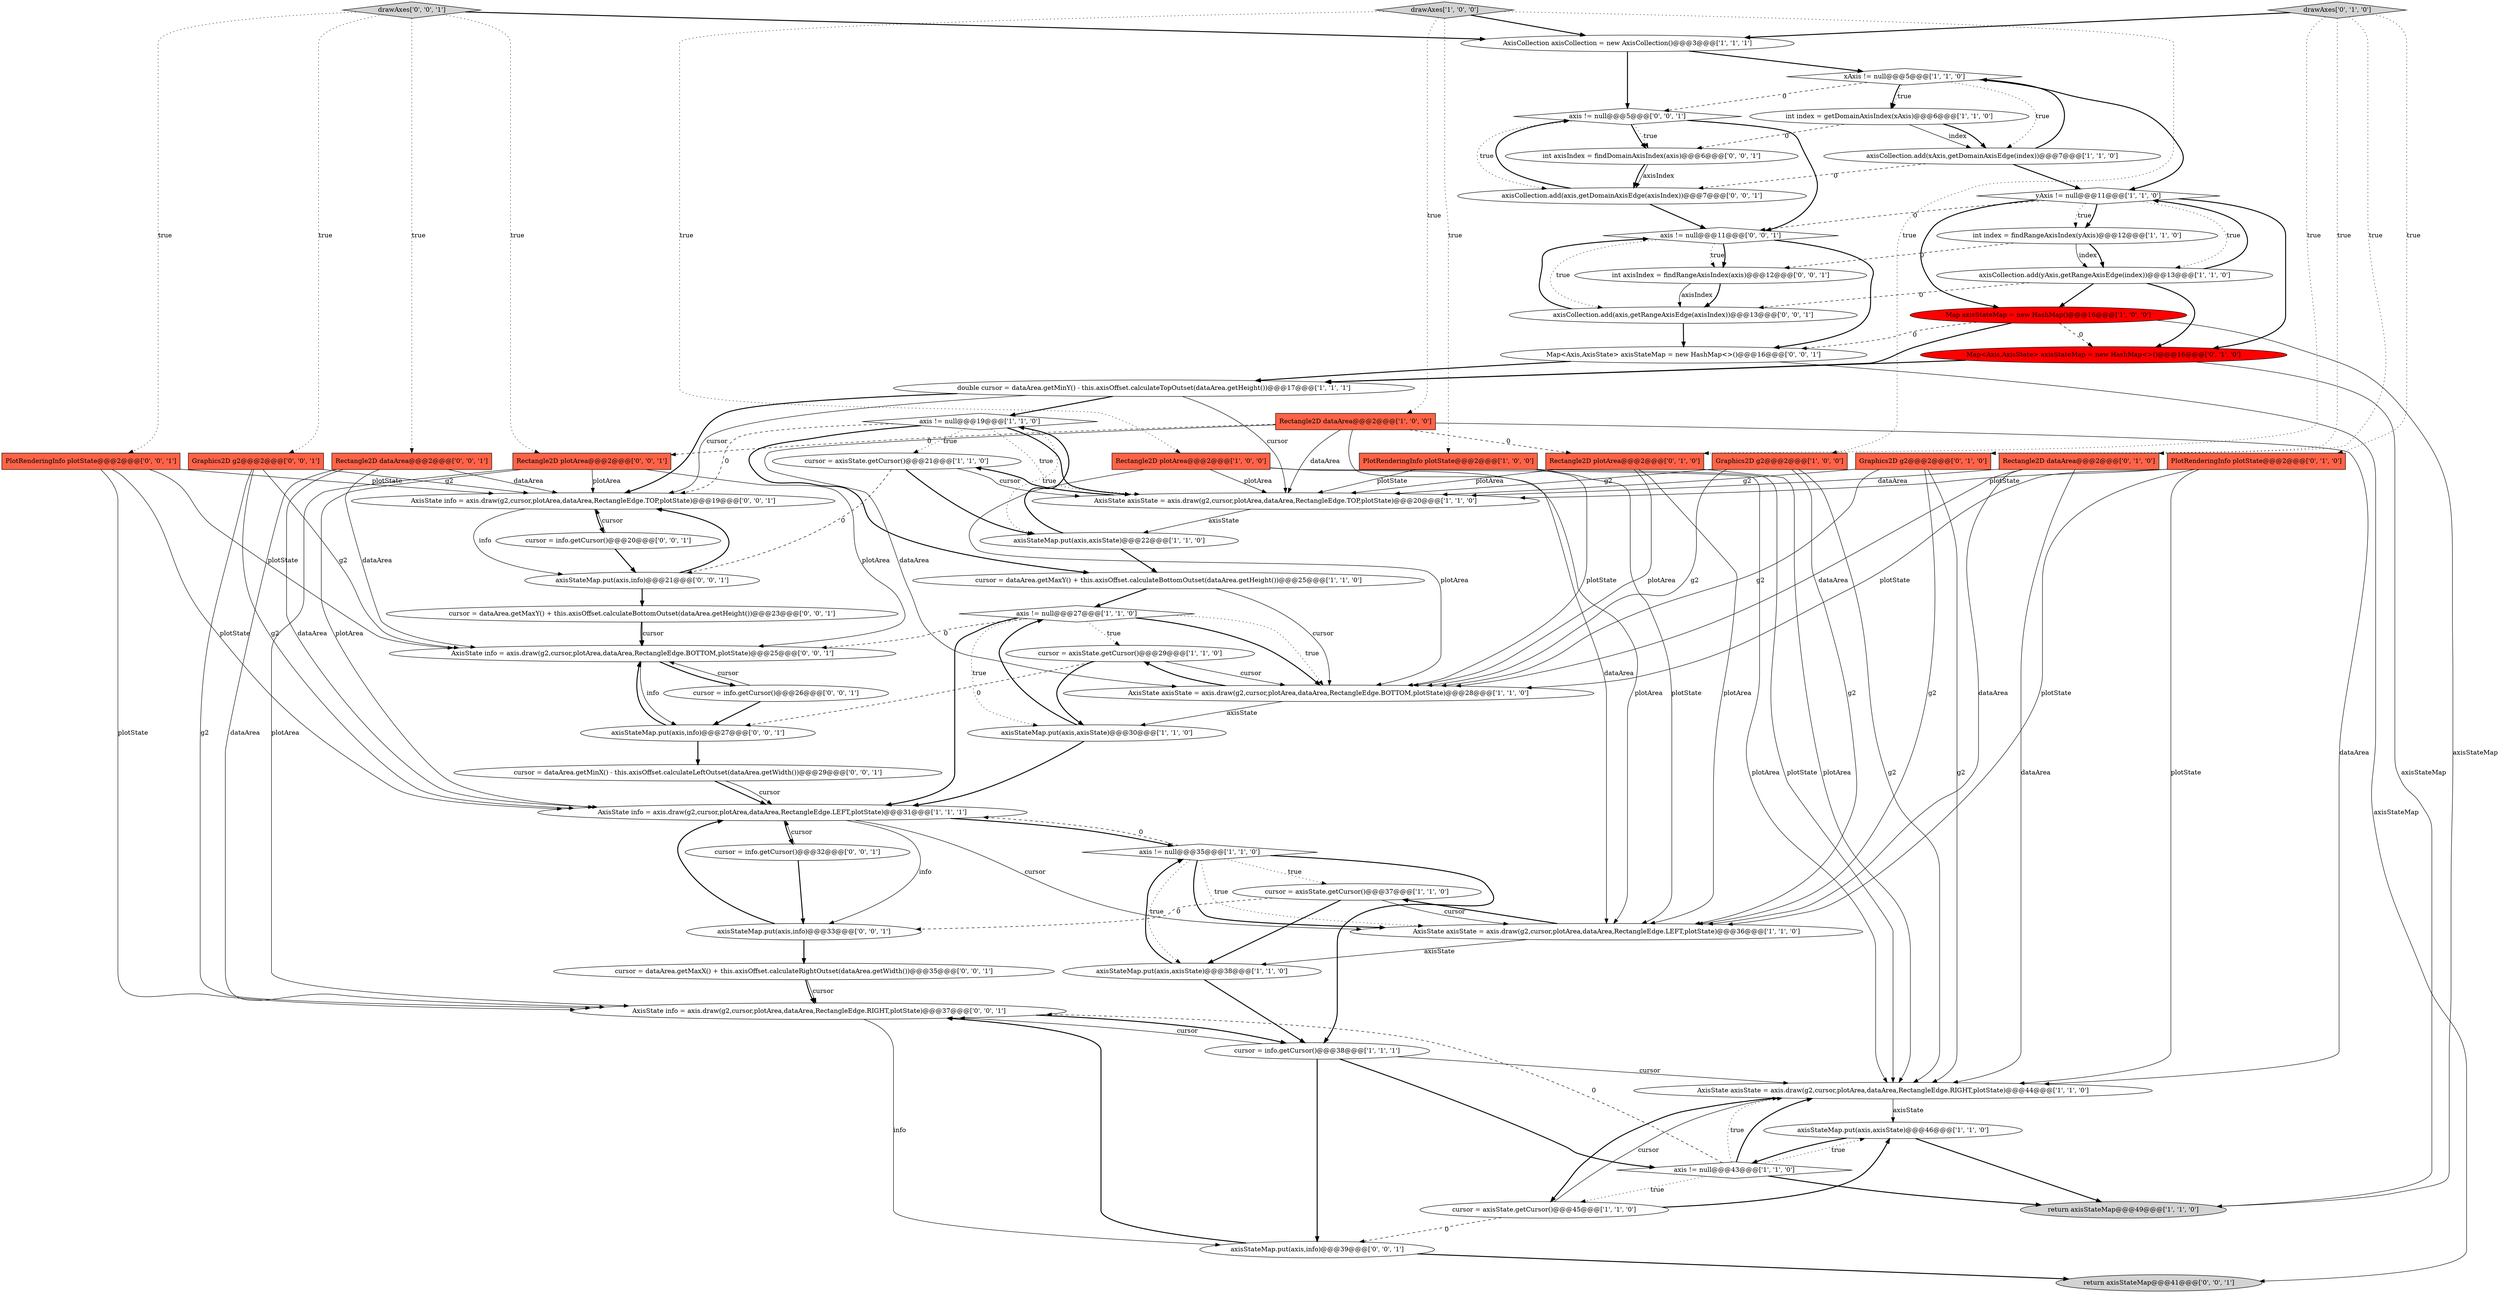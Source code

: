 digraph {
31 [style = filled, label = "AxisCollection axisCollection = new AxisCollection()@@@3@@@['1', '1', '1']", fillcolor = white, shape = ellipse image = "AAA0AAABBB1BBB"];
63 [style = filled, label = "cursor = dataArea.getMinX() - this.axisOffset.calculateLeftOutset(dataArea.getWidth())@@@29@@@['0', '0', '1']", fillcolor = white, shape = ellipse image = "AAA0AAABBB3BBB"];
4 [style = filled, label = "axisCollection.add(yAxis,getRangeAxisEdge(index))@@@13@@@['1', '1', '0']", fillcolor = white, shape = ellipse image = "AAA0AAABBB1BBB"];
13 [style = filled, label = "Rectangle2D plotArea@@@2@@@['1', '0', '0']", fillcolor = tomato, shape = box image = "AAA0AAABBB1BBB"];
51 [style = filled, label = "cursor = dataArea.getMaxY() + this.axisOffset.calculateBottomOutset(dataArea.getHeight())@@@23@@@['0', '0', '1']", fillcolor = white, shape = ellipse image = "AAA0AAABBB3BBB"];
7 [style = filled, label = "xAxis != null@@@5@@@['1', '1', '0']", fillcolor = white, shape = diamond image = "AAA0AAABBB1BBB"];
49 [style = filled, label = "cursor = dataArea.getMaxX() + this.axisOffset.calculateRightOutset(dataArea.getWidth())@@@35@@@['0', '0', '1']", fillcolor = white, shape = ellipse image = "AAA0AAABBB3BBB"];
37 [style = filled, label = "Graphics2D g2@@@2@@@['0', '1', '0']", fillcolor = tomato, shape = box image = "AAA0AAABBB2BBB"];
16 [style = filled, label = "cursor = axisState.getCursor()@@@21@@@['1', '1', '0']", fillcolor = white, shape = ellipse image = "AAA0AAABBB1BBB"];
45 [style = filled, label = "drawAxes['0', '0', '1']", fillcolor = lightgray, shape = diamond image = "AAA0AAABBB3BBB"];
44 [style = filled, label = "AxisState info = axis.draw(g2,cursor,plotArea,dataArea,RectangleEdge.BOTTOM,plotState)@@@25@@@['0', '0', '1']", fillcolor = white, shape = ellipse image = "AAA0AAABBB3BBB"];
42 [style = filled, label = "AxisState info = axis.draw(g2,cursor,plotArea,dataArea,RectangleEdge.TOP,plotState)@@@19@@@['0', '0', '1']", fillcolor = white, shape = ellipse image = "AAA0AAABBB3BBB"];
3 [style = filled, label = "axis != null@@@27@@@['1', '1', '0']", fillcolor = white, shape = diamond image = "AAA0AAABBB1BBB"];
54 [style = filled, label = "axisCollection.add(axis,getDomainAxisEdge(axisIndex))@@@7@@@['0', '0', '1']", fillcolor = white, shape = ellipse image = "AAA0AAABBB3BBB"];
47 [style = filled, label = "PlotRenderingInfo plotState@@@2@@@['0', '0', '1']", fillcolor = tomato, shape = box image = "AAA0AAABBB3BBB"];
17 [style = filled, label = "axisStateMap.put(axis,axisState)@@@30@@@['1', '1', '0']", fillcolor = white, shape = ellipse image = "AAA0AAABBB1BBB"];
41 [style = filled, label = "axisCollection.add(axis,getRangeAxisEdge(axisIndex))@@@13@@@['0', '0', '1']", fillcolor = white, shape = ellipse image = "AAA0AAABBB3BBB"];
43 [style = filled, label = "Graphics2D g2@@@2@@@['0', '0', '1']", fillcolor = tomato, shape = box image = "AAA0AAABBB3BBB"];
56 [style = filled, label = "AxisState info = axis.draw(g2,cursor,plotArea,dataArea,RectangleEdge.RIGHT,plotState)@@@37@@@['0', '0', '1']", fillcolor = white, shape = ellipse image = "AAA0AAABBB3BBB"];
60 [style = filled, label = "axisStateMap.put(axis,info)@@@21@@@['0', '0', '1']", fillcolor = white, shape = ellipse image = "AAA0AAABBB3BBB"];
25 [style = filled, label = "axisStateMap.put(axis,axisState)@@@46@@@['1', '1', '0']", fillcolor = white, shape = ellipse image = "AAA0AAABBB1BBB"];
20 [style = filled, label = "return axisStateMap@@@49@@@['1', '1', '0']", fillcolor = lightgray, shape = ellipse image = "AAA0AAABBB1BBB"];
46 [style = filled, label = "int axisIndex = findRangeAxisIndex(axis)@@@12@@@['0', '0', '1']", fillcolor = white, shape = ellipse image = "AAA0AAABBB3BBB"];
62 [style = filled, label = "axisStateMap.put(axis,info)@@@33@@@['0', '0', '1']", fillcolor = white, shape = ellipse image = "AAA0AAABBB3BBB"];
50 [style = filled, label = "Map<Axis,AxisState> axisStateMap = new HashMap<>()@@@16@@@['0', '0', '1']", fillcolor = white, shape = ellipse image = "AAA0AAABBB3BBB"];
1 [style = filled, label = "AxisState info = axis.draw(g2,cursor,plotArea,dataArea,RectangleEdge.LEFT,plotState)@@@31@@@['1', '1', '1']", fillcolor = white, shape = ellipse image = "AAA0AAABBB1BBB"];
33 [style = filled, label = "axis != null@@@35@@@['1', '1', '0']", fillcolor = white, shape = diamond image = "AAA0AAABBB1BBB"];
48 [style = filled, label = "axis != null@@@11@@@['0', '0', '1']", fillcolor = white, shape = diamond image = "AAA0AAABBB3BBB"];
53 [style = filled, label = "Rectangle2D dataArea@@@2@@@['0', '0', '1']", fillcolor = tomato, shape = box image = "AAA0AAABBB3BBB"];
26 [style = filled, label = "Rectangle2D dataArea@@@2@@@['1', '0', '0']", fillcolor = tomato, shape = box image = "AAA1AAABBB1BBB"];
34 [style = filled, label = "drawAxes['0', '1', '0']", fillcolor = lightgray, shape = diamond image = "AAA0AAABBB2BBB"];
8 [style = filled, label = "axis != null@@@19@@@['1', '1', '0']", fillcolor = white, shape = diamond image = "AAA0AAABBB1BBB"];
55 [style = filled, label = "int axisIndex = findDomainAxisIndex(axis)@@@6@@@['0', '0', '1']", fillcolor = white, shape = ellipse image = "AAA0AAABBB3BBB"];
12 [style = filled, label = "Graphics2D g2@@@2@@@['1', '0', '0']", fillcolor = tomato, shape = box image = "AAA0AAABBB1BBB"];
40 [style = filled, label = "axis != null@@@5@@@['0', '0', '1']", fillcolor = white, shape = diamond image = "AAA0AAABBB3BBB"];
39 [style = filled, label = "Rectangle2D plotArea@@@2@@@['0', '1', '0']", fillcolor = tomato, shape = box image = "AAA1AAABBB2BBB"];
15 [style = filled, label = "double cursor = dataArea.getMinY() - this.axisOffset.calculateTopOutset(dataArea.getHeight())@@@17@@@['1', '1', '1']", fillcolor = white, shape = ellipse image = "AAA0AAABBB1BBB"];
59 [style = filled, label = "cursor = info.getCursor()@@@32@@@['0', '0', '1']", fillcolor = white, shape = ellipse image = "AAA0AAABBB3BBB"];
65 [style = filled, label = "cursor = info.getCursor()@@@26@@@['0', '0', '1']", fillcolor = white, shape = ellipse image = "AAA0AAABBB3BBB"];
32 [style = filled, label = "axisCollection.add(xAxis,getDomainAxisEdge(index))@@@7@@@['1', '1', '0']", fillcolor = white, shape = ellipse image = "AAA0AAABBB1BBB"];
2 [style = filled, label = "cursor = dataArea.getMaxY() + this.axisOffset.calculateBottomOutset(dataArea.getHeight())@@@25@@@['1', '1', '0']", fillcolor = white, shape = ellipse image = "AAA0AAABBB1BBB"];
28 [style = filled, label = "yAxis != null@@@11@@@['1', '1', '0']", fillcolor = white, shape = diamond image = "AAA0AAABBB1BBB"];
27 [style = filled, label = "cursor = axisState.getCursor()@@@45@@@['1', '1', '0']", fillcolor = white, shape = ellipse image = "AAA0AAABBB1BBB"];
21 [style = filled, label = "cursor = axisState.getCursor()@@@37@@@['1', '1', '0']", fillcolor = white, shape = ellipse image = "AAA0AAABBB1BBB"];
10 [style = filled, label = "drawAxes['1', '0', '0']", fillcolor = lightgray, shape = diamond image = "AAA0AAABBB1BBB"];
35 [style = filled, label = "Map<Axis,AxisState> axisStateMap = new HashMap<>()@@@16@@@['0', '1', '0']", fillcolor = red, shape = ellipse image = "AAA1AAABBB2BBB"];
30 [style = filled, label = "int index = getDomainAxisIndex(xAxis)@@@6@@@['1', '1', '0']", fillcolor = white, shape = ellipse image = "AAA0AAABBB1BBB"];
23 [style = filled, label = "AxisState axisState = axis.draw(g2,cursor,plotArea,dataArea,RectangleEdge.RIGHT,plotState)@@@44@@@['1', '1', '0']", fillcolor = white, shape = ellipse image = "AAA0AAABBB1BBB"];
14 [style = filled, label = "axisStateMap.put(axis,axisState)@@@22@@@['1', '1', '0']", fillcolor = white, shape = ellipse image = "AAA0AAABBB1BBB"];
57 [style = filled, label = "axisStateMap.put(axis,info)@@@27@@@['0', '0', '1']", fillcolor = white, shape = ellipse image = "AAA0AAABBB3BBB"];
6 [style = filled, label = "axisStateMap.put(axis,axisState)@@@38@@@['1', '1', '0']", fillcolor = white, shape = ellipse image = "AAA0AAABBB1BBB"];
11 [style = filled, label = "int index = findRangeAxisIndex(yAxis)@@@12@@@['1', '1', '0']", fillcolor = white, shape = ellipse image = "AAA0AAABBB1BBB"];
9 [style = filled, label = "PlotRenderingInfo plotState@@@2@@@['1', '0', '0']", fillcolor = tomato, shape = box image = "AAA0AAABBB1BBB"];
36 [style = filled, label = "Rectangle2D dataArea@@@2@@@['0', '1', '0']", fillcolor = tomato, shape = box image = "AAA0AAABBB2BBB"];
58 [style = filled, label = "Rectangle2D plotArea@@@2@@@['0', '0', '1']", fillcolor = tomato, shape = box image = "AAA0AAABBB3BBB"];
5 [style = filled, label = "cursor = axisState.getCursor()@@@29@@@['1', '1', '0']", fillcolor = white, shape = ellipse image = "AAA0AAABBB1BBB"];
18 [style = filled, label = "AxisState axisState = axis.draw(g2,cursor,plotArea,dataArea,RectangleEdge.LEFT,plotState)@@@36@@@['1', '1', '0']", fillcolor = white, shape = ellipse image = "AAA0AAABBB1BBB"];
61 [style = filled, label = "cursor = info.getCursor()@@@20@@@['0', '0', '1']", fillcolor = white, shape = ellipse image = "AAA0AAABBB3BBB"];
19 [style = filled, label = "Map axisStateMap = new HashMap()@@@16@@@['1', '0', '0']", fillcolor = red, shape = ellipse image = "AAA1AAABBB1BBB"];
0 [style = filled, label = "cursor = info.getCursor()@@@38@@@['1', '1', '1']", fillcolor = white, shape = ellipse image = "AAA0AAABBB1BBB"];
52 [style = filled, label = "return axisStateMap@@@41@@@['0', '0', '1']", fillcolor = lightgray, shape = ellipse image = "AAA0AAABBB3BBB"];
22 [style = filled, label = "AxisState axisState = axis.draw(g2,cursor,plotArea,dataArea,RectangleEdge.TOP,plotState)@@@20@@@['1', '1', '0']", fillcolor = white, shape = ellipse image = "AAA0AAABBB1BBB"];
29 [style = filled, label = "AxisState axisState = axis.draw(g2,cursor,plotArea,dataArea,RectangleEdge.BOTTOM,plotState)@@@28@@@['1', '1', '0']", fillcolor = white, shape = ellipse image = "AAA0AAABBB1BBB"];
24 [style = filled, label = "axis != null@@@43@@@['1', '1', '0']", fillcolor = white, shape = diamond image = "AAA0AAABBB1BBB"];
38 [style = filled, label = "PlotRenderingInfo plotState@@@2@@@['0', '1', '0']", fillcolor = tomato, shape = box image = "AAA0AAABBB2BBB"];
64 [style = filled, label = "axisStateMap.put(axis,info)@@@39@@@['0', '0', '1']", fillcolor = white, shape = ellipse image = "AAA0AAABBB3BBB"];
28->11 [style = dotted, label="true"];
12->29 [style = solid, label="g2"];
1->18 [style = solid, label="cursor"];
29->5 [style = bold, label=""];
7->30 [style = bold, label=""];
24->25 [style = dotted, label="true"];
65->57 [style = bold, label=""];
40->55 [style = bold, label=""];
8->16 [style = dotted, label="true"];
30->32 [style = solid, label="index"];
59->62 [style = bold, label=""];
45->31 [style = bold, label=""];
24->27 [style = dotted, label="true"];
39->22 [style = solid, label="plotArea"];
36->18 [style = solid, label="dataArea"];
33->0 [style = bold, label=""];
32->54 [style = dashed, label="0"];
41->48 [style = bold, label=""];
11->4 [style = solid, label="index"];
1->33 [style = bold, label=""];
13->29 [style = solid, label="plotArea"];
42->60 [style = solid, label="info"];
13->23 [style = solid, label="plotArea"];
22->14 [style = solid, label="axisState"];
57->63 [style = bold, label=""];
33->18 [style = bold, label=""];
43->42 [style = solid, label="g2"];
15->42 [style = solid, label="cursor"];
26->58 [style = dashed, label="0"];
0->24 [style = bold, label=""];
62->49 [style = bold, label=""];
8->22 [style = dotted, label="true"];
31->40 [style = bold, label=""];
16->14 [style = bold, label=""];
49->56 [style = bold, label=""];
40->55 [style = dotted, label="true"];
11->46 [style = dashed, label="0"];
19->15 [style = bold, label=""];
34->37 [style = dotted, label="true"];
65->44 [style = solid, label="cursor"];
12->22 [style = solid, label="g2"];
27->25 [style = bold, label=""];
45->43 [style = dotted, label="true"];
16->22 [style = solid, label="cursor"];
60->51 [style = bold, label=""];
53->56 [style = solid, label="dataArea"];
36->29 [style = solid, label="dataArea"];
61->42 [style = solid, label="cursor"];
0->56 [style = solid, label="cursor"];
45->58 [style = dotted, label="true"];
64->52 [style = bold, label=""];
10->31 [style = bold, label=""];
63->1 [style = bold, label=""];
3->29 [style = dotted, label="true"];
2->29 [style = solid, label="cursor"];
37->22 [style = solid, label="g2"];
38->29 [style = solid, label="plotState"];
12->23 [style = solid, label="g2"];
44->57 [style = solid, label="info"];
4->19 [style = bold, label=""];
51->44 [style = bold, label=""];
50->52 [style = solid, label="axisStateMap"];
48->50 [style = bold, label=""];
34->31 [style = bold, label=""];
32->7 [style = bold, label=""];
47->1 [style = solid, label="plotState"];
5->17 [style = bold, label=""];
46->41 [style = bold, label=""];
48->46 [style = dotted, label="true"];
8->22 [style = bold, label=""];
34->38 [style = dotted, label="true"];
8->42 [style = dashed, label="0"];
24->20 [style = bold, label=""];
53->42 [style = solid, label="dataArea"];
25->24 [style = bold, label=""];
58->42 [style = solid, label="plotArea"];
28->35 [style = bold, label=""];
3->5 [style = dotted, label="true"];
23->25 [style = solid, label="axisState"];
47->44 [style = solid, label="plotState"];
9->18 [style = solid, label="plotState"];
38->22 [style = solid, label="plotState"];
26->18 [style = solid, label="dataArea"];
8->14 [style = dotted, label="true"];
28->19 [style = bold, label=""];
33->18 [style = dotted, label="true"];
59->1 [style = solid, label="cursor"];
1->59 [style = bold, label=""];
10->26 [style = dotted, label="true"];
26->29 [style = solid, label="dataArea"];
3->17 [style = dotted, label="true"];
14->8 [style = bold, label=""];
47->56 [style = solid, label="plotState"];
19->35 [style = dashed, label="0"];
9->29 [style = solid, label="plotState"];
58->1 [style = solid, label="plotArea"];
7->32 [style = dotted, label="true"];
41->50 [style = bold, label=""];
3->29 [style = bold, label=""];
63->1 [style = solid, label="cursor"];
56->64 [style = solid, label="info"];
1->62 [style = solid, label="info"];
42->61 [style = bold, label=""];
48->41 [style = dotted, label="true"];
24->56 [style = dashed, label="0"];
37->23 [style = solid, label="g2"];
36->22 [style = solid, label="dataArea"];
26->39 [style = dashed, label="0"];
13->22 [style = solid, label="plotArea"];
4->41 [style = dashed, label="0"];
54->40 [style = bold, label=""];
19->20 [style = solid, label="axisStateMap"];
62->1 [style = bold, label=""];
17->1 [style = bold, label=""];
27->23 [style = solid, label="cursor"];
36->23 [style = solid, label="dataArea"];
3->1 [style = bold, label=""];
35->15 [style = bold, label=""];
15->22 [style = solid, label="cursor"];
22->16 [style = bold, label=""];
39->18 [style = solid, label="plotArea"];
33->6 [style = dotted, label="true"];
26->22 [style = solid, label="dataArea"];
2->3 [style = bold, label=""];
34->36 [style = dotted, label="true"];
11->4 [style = bold, label=""];
49->56 [style = solid, label="cursor"];
30->32 [style = bold, label=""];
5->57 [style = dashed, label="0"];
29->17 [style = solid, label="axisState"];
10->9 [style = dotted, label="true"];
43->1 [style = solid, label="g2"];
31->7 [style = bold, label=""];
9->22 [style = solid, label="plotState"];
34->39 [style = dotted, label="true"];
40->54 [style = dotted, label="true"];
48->46 [style = bold, label=""];
33->1 [style = dashed, label="0"];
25->20 [style = bold, label=""];
55->54 [style = solid, label="axisIndex"];
43->44 [style = solid, label="g2"];
33->21 [style = dotted, label="true"];
24->23 [style = dotted, label="true"];
7->28 [style = bold, label=""];
8->2 [style = bold, label=""];
10->13 [style = dotted, label="true"];
6->33 [style = bold, label=""];
46->41 [style = solid, label="axisIndex"];
16->60 [style = dashed, label="0"];
17->3 [style = bold, label=""];
28->4 [style = dotted, label="true"];
19->50 [style = dashed, label="0"];
14->2 [style = bold, label=""];
50->15 [style = bold, label=""];
18->21 [style = bold, label=""];
38->18 [style = solid, label="plotState"];
45->53 [style = dotted, label="true"];
9->23 [style = solid, label="plotState"];
60->42 [style = bold, label=""];
15->8 [style = bold, label=""];
45->47 [style = dotted, label="true"];
37->29 [style = solid, label="g2"];
24->23 [style = bold, label=""];
7->40 [style = dashed, label="0"];
21->62 [style = dashed, label="0"];
4->35 [style = bold, label=""];
10->12 [style = dotted, label="true"];
61->60 [style = bold, label=""];
5->29 [style = solid, label="cursor"];
23->27 [style = bold, label=""];
40->48 [style = bold, label=""];
21->6 [style = bold, label=""];
38->23 [style = solid, label="plotState"];
39->29 [style = solid, label="plotArea"];
28->11 [style = bold, label=""];
51->44 [style = solid, label="cursor"];
3->44 [style = dashed, label="0"];
30->55 [style = dashed, label="0"];
54->48 [style = bold, label=""];
56->0 [style = bold, label=""];
6->0 [style = bold, label=""];
0->23 [style = solid, label="cursor"];
18->6 [style = solid, label="axisState"];
39->23 [style = solid, label="plotArea"];
4->28 [style = bold, label=""];
13->18 [style = solid, label="plotArea"];
21->18 [style = solid, label="cursor"];
58->56 [style = solid, label="plotArea"];
0->64 [style = bold, label=""];
58->44 [style = solid, label="plotArea"];
27->64 [style = dashed, label="0"];
64->56 [style = bold, label=""];
28->48 [style = dashed, label="0"];
15->42 [style = bold, label=""];
53->44 [style = solid, label="dataArea"];
43->56 [style = solid, label="g2"];
44->65 [style = bold, label=""];
53->1 [style = solid, label="dataArea"];
35->20 [style = solid, label="axisStateMap"];
26->23 [style = solid, label="dataArea"];
57->44 [style = bold, label=""];
55->54 [style = bold, label=""];
7->30 [style = dotted, label="true"];
32->28 [style = bold, label=""];
37->18 [style = solid, label="g2"];
12->18 [style = solid, label="g2"];
47->42 [style = solid, label="plotState"];
}
